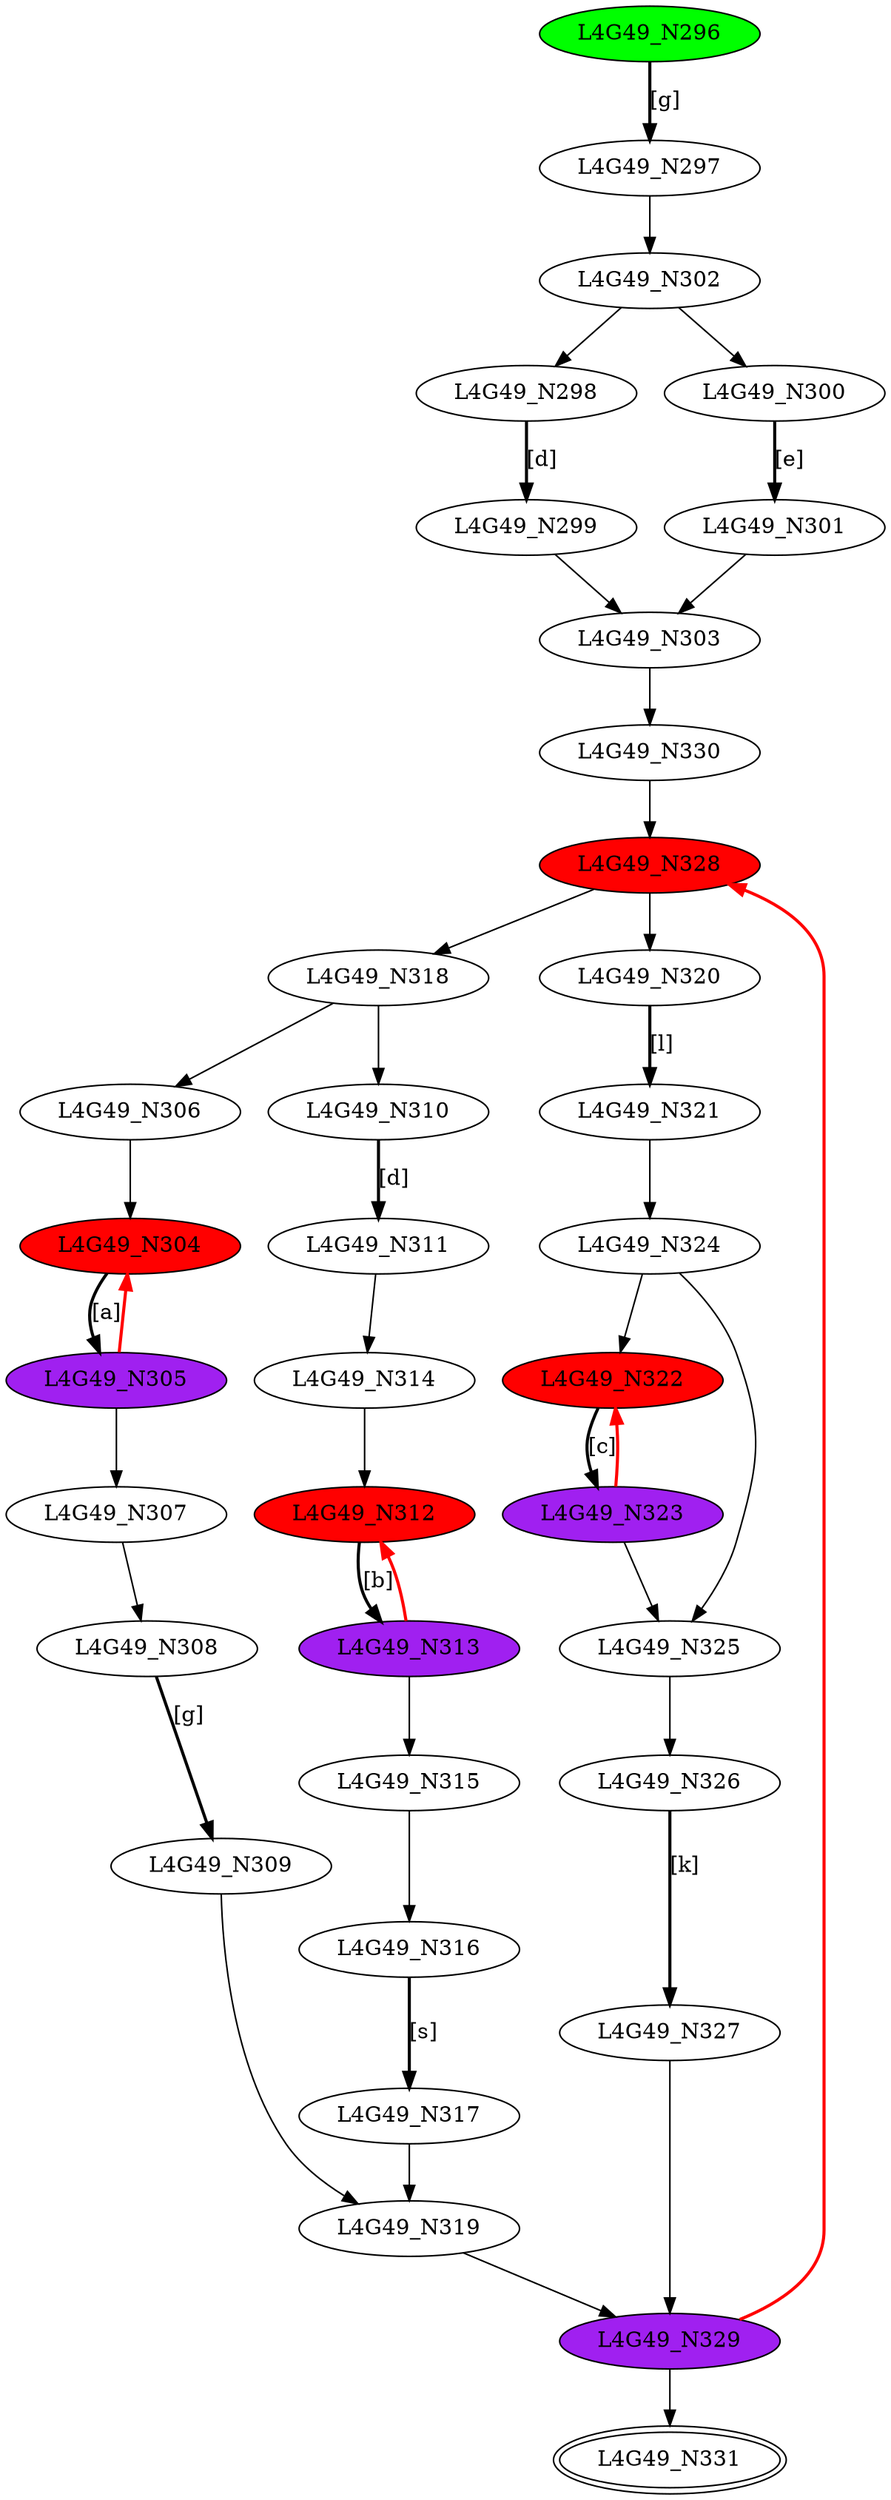 digraph G49{
"L4G49_N296" [style=filled,fillcolor=green];
"L4G49_N297";
"L4G49_N298";
"L4G49_N299";
"L4G49_N300";
"L4G49_N301";
"L4G49_N302";
"L4G49_N303";
"L4G49_N304" [style=filled,fillcolor=red];
"L4G49_N305" [style=filled,fillcolor=purple];
"L4G49_N306";
"L4G49_N307";
"L4G49_N308";
"L4G49_N309";
"L4G49_N310";
"L4G49_N311";
"L4G49_N312" [style=filled,fillcolor=red];
"L4G49_N313" [style=filled,fillcolor=purple];
"L4G49_N314";
"L4G49_N315";
"L4G49_N316";
"L4G49_N317";
"L4G49_N318";
"L4G49_N319";
"L4G49_N320";
"L4G49_N321";
"L4G49_N322" [style=filled,fillcolor=red];
"L4G49_N323" [style=filled,fillcolor=purple];
"L4G49_N324";
"L4G49_N325";
"L4G49_N326";
"L4G49_N327";
"L4G49_N328" [style=filled,fillcolor=red];
"L4G49_N329" [style=filled,fillcolor=purple];
"L4G49_N330";
"L4G49_N331" [peripheries=2];
"L4G49_N296"->"L4G49_N297" [style = bold, label = "[g]"];
"L4G49_N298"->"L4G49_N299" [style = bold, label = "[d]"];
"L4G49_N300"->"L4G49_N301" [style = bold, label = "[e]"];
"L4G49_N302"->"L4G49_N298";
"L4G49_N302"->"L4G49_N300";
"L4G49_N301"->"L4G49_N303";
"L4G49_N299"->"L4G49_N303";
"L4G49_N297"->"L4G49_N302";
"L4G49_N304"->"L4G49_N305" [style = bold, label = "[a]"];
"L4G49_N306"->"L4G49_N304";
"L4G49_N305"->"L4G49_N307";
"L4G49_N305"->"L4G49_N304" [color=red,style = bold, label = ""];
"L4G49_N308"->"L4G49_N309" [style = bold, label = "[g]"];
"L4G49_N307"->"L4G49_N308";
"L4G49_N310"->"L4G49_N311" [style = bold, label = "[d]"];
"L4G49_N312"->"L4G49_N313" [style = bold, label = "[b]"];
"L4G49_N314"->"L4G49_N312";
"L4G49_N313"->"L4G49_N315";
"L4G49_N313"->"L4G49_N312" [color=red,style = bold, label = ""];
"L4G49_N311"->"L4G49_N314";
"L4G49_N316"->"L4G49_N317" [style = bold, label = "[s]"];
"L4G49_N315"->"L4G49_N316";
"L4G49_N318"->"L4G49_N306";
"L4G49_N318"->"L4G49_N310";
"L4G49_N317"->"L4G49_N319";
"L4G49_N309"->"L4G49_N319";
"L4G49_N320"->"L4G49_N321" [style = bold, label = "[l]"];
"L4G49_N322"->"L4G49_N323" [style = bold, label = "[c]"];
"L4G49_N324"->"L4G49_N322";
"L4G49_N323"->"L4G49_N325";
"L4G49_N324"->"L4G49_N325";
"L4G49_N323"->"L4G49_N322" [color=red,style = bold, label = ""];
"L4G49_N321"->"L4G49_N324";
"L4G49_N326"->"L4G49_N327" [style = bold, label = "[k]"];
"L4G49_N325"->"L4G49_N326";
"L4G49_N328"->"L4G49_N318";
"L4G49_N328"->"L4G49_N320";
"L4G49_N327"->"L4G49_N329";
"L4G49_N319"->"L4G49_N329";
"L4G49_N330"->"L4G49_N328";
"L4G49_N329"->"L4G49_N331";
"L4G49_N329"->"L4G49_N328" [color=red,style = bold, label = ""];
"L4G49_N303"->"L4G49_N330";
}

